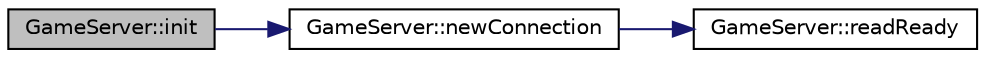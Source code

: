 digraph "GameServer::init"
{
  edge [fontname="Helvetica",fontsize="10",labelfontname="Helvetica",labelfontsize="10"];
  node [fontname="Helvetica",fontsize="10",shape=record];
  rankdir="LR";
  Node1 [label="GameServer::init",height=0.2,width=0.4,color="black", fillcolor="grey75", style="filled" fontcolor="black"];
  Node1 -> Node2 [color="midnightblue",fontsize="10",style="solid",fontname="Helvetica"];
  Node2 [label="GameServer::newConnection",height=0.2,width=0.4,color="black", fillcolor="white", style="filled",URL="$class_game_server.html#ae41954b45bd6e4f7cff0b9c9034206cc",tooltip="called when a new client connects "];
  Node2 -> Node3 [color="midnightblue",fontsize="10",style="solid",fontname="Helvetica"];
  Node3 [label="GameServer::readReady",height=0.2,width=0.4,color="black", fillcolor="white", style="filled",URL="$class_game_server.html#ae04551b358465ca81a34073abb7d6380",tooltip="called when new data is available from the client "];
}
